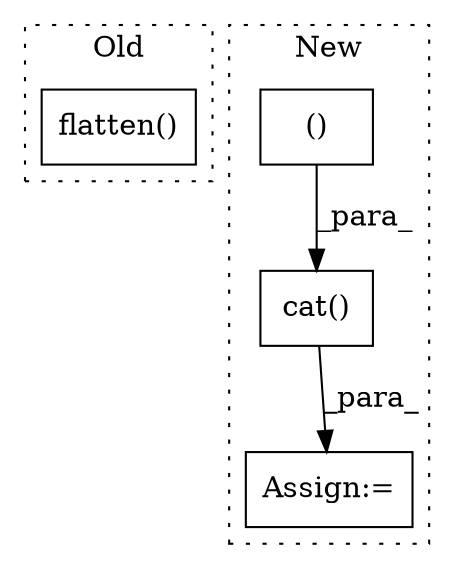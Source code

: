 digraph G {
subgraph cluster0 {
1 [label="flatten()" a="75" s="819,834" l="14,14" shape="box"];
label = "Old";
style="dotted";
}
subgraph cluster1 {
2 [label="()" a="54" s="887" l="5" shape="box"];
3 [label="Assign:=" a="68" s="870" l="3" shape="box"];
4 [label="cat()" a="75" s="873,893" l="10,9" shape="box"];
label = "New";
style="dotted";
}
2 -> 4 [label="_para_"];
4 -> 3 [label="_para_"];
}